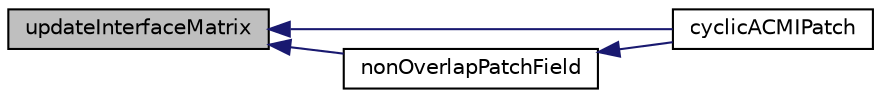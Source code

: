 digraph "updateInterfaceMatrix"
{
  bgcolor="transparent";
  edge [fontname="Helvetica",fontsize="10",labelfontname="Helvetica",labelfontsize="10"];
  node [fontname="Helvetica",fontsize="10",shape=record];
  rankdir="LR";
  Node1 [label="updateInterfaceMatrix",height=0.2,width=0.4,color="black", fillcolor="grey75", style="filled", fontcolor="black"];
  Node1 -> Node2 [dir="back",color="midnightblue",fontsize="10",style="solid",fontname="Helvetica"];
  Node2 [label="cyclicACMIPatch",height=0.2,width=0.4,color="black",URL="$a00457.html#a3a927eeaa0f7fc8ebc554fbd9ce29fc5",tooltip="Return local reference cast into the cyclic AMI patch. "];
  Node1 -> Node3 [dir="back",color="midnightblue",fontsize="10",style="solid",fontname="Helvetica"];
  Node3 [label="nonOverlapPatchField",height=0.2,width=0.4,color="black",URL="$a00457.html#adf563159dabca4c8c66f2b8270bbcb5a",tooltip="Return reference to non-overlapping patchField. "];
  Node3 -> Node2 [dir="back",color="midnightblue",fontsize="10",style="solid",fontname="Helvetica"];
}
